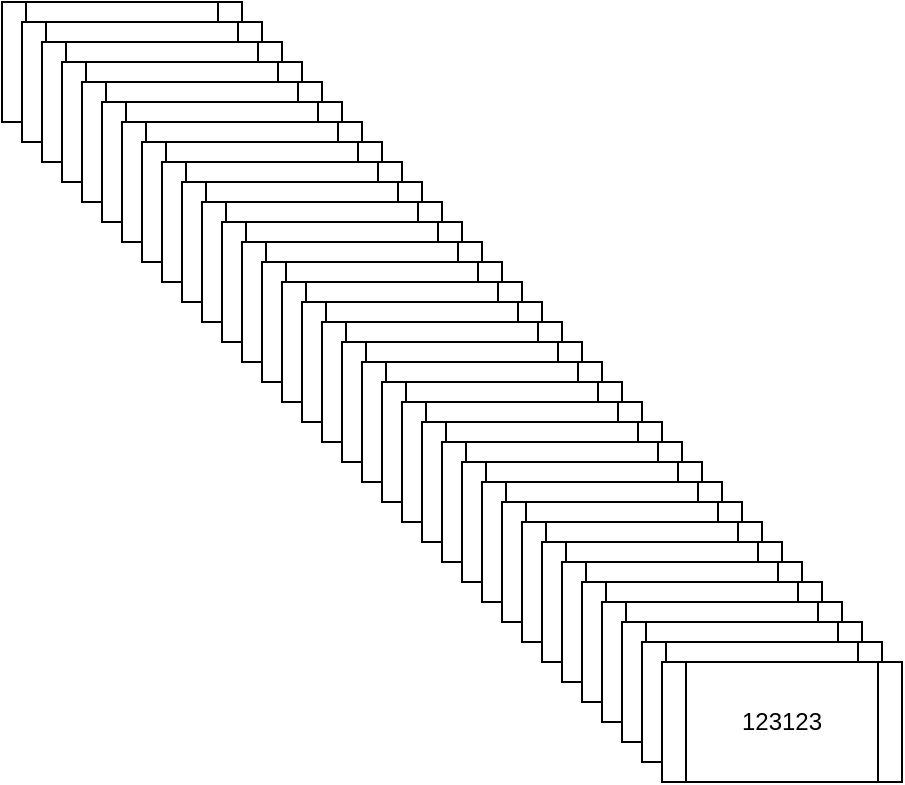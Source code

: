 <mxfile version="13.7.7" type="github">
  <diagram id="XvSPUDLUYNMZTPW0N-xw" name="Page-1">
    <mxGraphModel dx="1143" dy="661" grid="1" gridSize="10" guides="1" tooltips="1" connect="1" arrows="1" fold="1" page="1" pageScale="1" pageWidth="827" pageHeight="1169" math="0" shadow="0">
      <root>
        <mxCell id="0" />
        <mxCell id="1" parent="0" />
        <mxCell id="FBpaqkk6B_h8Nh0KUtV6-1" value="123123" style="shape=process;whiteSpace=wrap;html=1;backgroundOutline=1;" parent="1" vertex="1">
          <mxGeometry x="80" y="50" width="120" height="60" as="geometry" />
        </mxCell>
        <mxCell id="FBpaqkk6B_h8Nh0KUtV6-2" value="123123" style="shape=process;whiteSpace=wrap;html=1;backgroundOutline=1;" parent="1" vertex="1">
          <mxGeometry x="90" y="60" width="120" height="60" as="geometry" />
        </mxCell>
        <mxCell id="FBpaqkk6B_h8Nh0KUtV6-3" value="123123" style="shape=process;whiteSpace=wrap;html=1;backgroundOutline=1;" parent="1" vertex="1">
          <mxGeometry x="100" y="70" width="120" height="60" as="geometry" />
        </mxCell>
        <mxCell id="FBpaqkk6B_h8Nh0KUtV6-4" value="123123" style="shape=process;whiteSpace=wrap;html=1;backgroundOutline=1;" parent="1" vertex="1">
          <mxGeometry x="110" y="80" width="120" height="60" as="geometry" />
        </mxCell>
        <mxCell id="FBpaqkk6B_h8Nh0KUtV6-5" value="123123" style="shape=process;whiteSpace=wrap;html=1;backgroundOutline=1;" parent="1" vertex="1">
          <mxGeometry x="120" y="90" width="120" height="60" as="geometry" />
        </mxCell>
        <mxCell id="FBpaqkk6B_h8Nh0KUtV6-6" value="123123" style="shape=process;whiteSpace=wrap;html=1;backgroundOutline=1;" parent="1" vertex="1">
          <mxGeometry x="130" y="100" width="120" height="60" as="geometry" />
        </mxCell>
        <mxCell id="FBpaqkk6B_h8Nh0KUtV6-7" value="123123" style="shape=process;whiteSpace=wrap;html=1;backgroundOutline=1;" parent="1" vertex="1">
          <mxGeometry x="140" y="110" width="120" height="60" as="geometry" />
        </mxCell>
        <mxCell id="FBpaqkk6B_h8Nh0KUtV6-8" value="123123" style="shape=process;whiteSpace=wrap;html=1;backgroundOutline=1;" parent="1" vertex="1">
          <mxGeometry x="150" y="120" width="120" height="60" as="geometry" />
        </mxCell>
        <mxCell id="FBpaqkk6B_h8Nh0KUtV6-9" value="123123" style="shape=process;whiteSpace=wrap;html=1;backgroundOutline=1;" parent="1" vertex="1">
          <mxGeometry x="160" y="130" width="120" height="60" as="geometry" />
        </mxCell>
        <mxCell id="FBpaqkk6B_h8Nh0KUtV6-10" value="123123" style="shape=process;whiteSpace=wrap;html=1;backgroundOutline=1;" parent="1" vertex="1">
          <mxGeometry x="170" y="140" width="120" height="60" as="geometry" />
        </mxCell>
        <mxCell id="FBpaqkk6B_h8Nh0KUtV6-11" value="123123" style="shape=process;whiteSpace=wrap;html=1;backgroundOutline=1;" parent="1" vertex="1">
          <mxGeometry x="180" y="150" width="120" height="60" as="geometry" />
        </mxCell>
        <mxCell id="FBpaqkk6B_h8Nh0KUtV6-12" value="123123" style="shape=process;whiteSpace=wrap;html=1;backgroundOutline=1;" parent="1" vertex="1">
          <mxGeometry x="190" y="160" width="120" height="60" as="geometry" />
        </mxCell>
        <mxCell id="FBpaqkk6B_h8Nh0KUtV6-13" value="123123" style="shape=process;whiteSpace=wrap;html=1;backgroundOutline=1;" parent="1" vertex="1">
          <mxGeometry x="200" y="170" width="120" height="60" as="geometry" />
        </mxCell>
        <mxCell id="FBpaqkk6B_h8Nh0KUtV6-14" value="123123" style="shape=process;whiteSpace=wrap;html=1;backgroundOutline=1;" parent="1" vertex="1">
          <mxGeometry x="210" y="180" width="120" height="60" as="geometry" />
        </mxCell>
        <mxCell id="FBpaqkk6B_h8Nh0KUtV6-15" value="123123" style="shape=process;whiteSpace=wrap;html=1;backgroundOutline=1;" parent="1" vertex="1">
          <mxGeometry x="220" y="190" width="120" height="60" as="geometry" />
        </mxCell>
        <mxCell id="FBpaqkk6B_h8Nh0KUtV6-16" value="123123" style="shape=process;whiteSpace=wrap;html=1;backgroundOutline=1;" parent="1" vertex="1">
          <mxGeometry x="230" y="200" width="120" height="60" as="geometry" />
        </mxCell>
        <mxCell id="FBpaqkk6B_h8Nh0KUtV6-17" value="123123" style="shape=process;whiteSpace=wrap;html=1;backgroundOutline=1;" parent="1" vertex="1">
          <mxGeometry x="240" y="210" width="120" height="60" as="geometry" />
        </mxCell>
        <mxCell id="FBpaqkk6B_h8Nh0KUtV6-18" value="123123" style="shape=process;whiteSpace=wrap;html=1;backgroundOutline=1;" parent="1" vertex="1">
          <mxGeometry x="250" y="220" width="120" height="60" as="geometry" />
        </mxCell>
        <mxCell id="FBpaqkk6B_h8Nh0KUtV6-19" value="123123" style="shape=process;whiteSpace=wrap;html=1;backgroundOutline=1;" parent="1" vertex="1">
          <mxGeometry x="260" y="230" width="120" height="60" as="geometry" />
        </mxCell>
        <mxCell id="FBpaqkk6B_h8Nh0KUtV6-20" value="123123" style="shape=process;whiteSpace=wrap;html=1;backgroundOutline=1;" parent="1" vertex="1">
          <mxGeometry x="270" y="240" width="120" height="60" as="geometry" />
        </mxCell>
        <mxCell id="FBpaqkk6B_h8Nh0KUtV6-21" value="123123" style="shape=process;whiteSpace=wrap;html=1;backgroundOutline=1;" parent="1" vertex="1">
          <mxGeometry x="280" y="250" width="120" height="60" as="geometry" />
        </mxCell>
        <mxCell id="FBpaqkk6B_h8Nh0KUtV6-22" value="123123" style="shape=process;whiteSpace=wrap;html=1;backgroundOutline=1;" parent="1" vertex="1">
          <mxGeometry x="290" y="260" width="120" height="60" as="geometry" />
        </mxCell>
        <mxCell id="FBpaqkk6B_h8Nh0KUtV6-23" value="123123" style="shape=process;whiteSpace=wrap;html=1;backgroundOutline=1;" parent="1" vertex="1">
          <mxGeometry x="300" y="270" width="120" height="60" as="geometry" />
        </mxCell>
        <mxCell id="FBpaqkk6B_h8Nh0KUtV6-24" value="123123" style="shape=process;whiteSpace=wrap;html=1;backgroundOutline=1;" parent="1" vertex="1">
          <mxGeometry x="310" y="280" width="120" height="60" as="geometry" />
        </mxCell>
        <mxCell id="FBpaqkk6B_h8Nh0KUtV6-25" value="123123" style="shape=process;whiteSpace=wrap;html=1;backgroundOutline=1;" parent="1" vertex="1">
          <mxGeometry x="320" y="290" width="120" height="60" as="geometry" />
        </mxCell>
        <mxCell id="FBpaqkk6B_h8Nh0KUtV6-26" value="123123" style="shape=process;whiteSpace=wrap;html=1;backgroundOutline=1;" parent="1" vertex="1">
          <mxGeometry x="330" y="300" width="120" height="60" as="geometry" />
        </mxCell>
        <mxCell id="FBpaqkk6B_h8Nh0KUtV6-27" value="123123" style="shape=process;whiteSpace=wrap;html=1;backgroundOutline=1;" parent="1" vertex="1">
          <mxGeometry x="340" y="310" width="120" height="60" as="geometry" />
        </mxCell>
        <mxCell id="FBpaqkk6B_h8Nh0KUtV6-28" value="123123" style="shape=process;whiteSpace=wrap;html=1;backgroundOutline=1;" parent="1" vertex="1">
          <mxGeometry x="350" y="320" width="120" height="60" as="geometry" />
        </mxCell>
        <mxCell id="FBpaqkk6B_h8Nh0KUtV6-29" value="123123" style="shape=process;whiteSpace=wrap;html=1;backgroundOutline=1;" parent="1" vertex="1">
          <mxGeometry x="360" y="330" width="120" height="60" as="geometry" />
        </mxCell>
        <mxCell id="FBpaqkk6B_h8Nh0KUtV6-30" value="123123" style="shape=process;whiteSpace=wrap;html=1;backgroundOutline=1;" parent="1" vertex="1">
          <mxGeometry x="370" y="340" width="120" height="60" as="geometry" />
        </mxCell>
        <mxCell id="FBpaqkk6B_h8Nh0KUtV6-31" value="123123" style="shape=process;whiteSpace=wrap;html=1;backgroundOutline=1;" parent="1" vertex="1">
          <mxGeometry x="380" y="350" width="120" height="60" as="geometry" />
        </mxCell>
        <mxCell id="FBpaqkk6B_h8Nh0KUtV6-32" value="123123" style="shape=process;whiteSpace=wrap;html=1;backgroundOutline=1;" parent="1" vertex="1">
          <mxGeometry x="390" y="360" width="120" height="60" as="geometry" />
        </mxCell>
        <mxCell id="FBpaqkk6B_h8Nh0KUtV6-33" value="123123" style="shape=process;whiteSpace=wrap;html=1;backgroundOutline=1;" parent="1" vertex="1">
          <mxGeometry x="400" y="370" width="120" height="60" as="geometry" />
        </mxCell>
        <mxCell id="FBpaqkk6B_h8Nh0KUtV6-34" value="123123" style="shape=process;whiteSpace=wrap;html=1;backgroundOutline=1;" parent="1" vertex="1">
          <mxGeometry x="410" y="380" width="120" height="60" as="geometry" />
        </mxCell>
        <mxCell id="FBpaqkk6B_h8Nh0KUtV6-35" value="123123" style="shape=process;whiteSpace=wrap;html=1;backgroundOutline=1;" parent="1" vertex="1">
          <mxGeometry x="90" y="60" width="120" height="60" as="geometry" />
        </mxCell>
        <mxCell id="FBpaqkk6B_h8Nh0KUtV6-36" value="123123" style="shape=process;whiteSpace=wrap;html=1;backgroundOutline=1;" parent="1" vertex="1">
          <mxGeometry x="100" y="70" width="120" height="60" as="geometry" />
        </mxCell>
        <mxCell id="FBpaqkk6B_h8Nh0KUtV6-37" value="123123" style="shape=process;whiteSpace=wrap;html=1;backgroundOutline=1;" parent="1" vertex="1">
          <mxGeometry x="110" y="80" width="120" height="60" as="geometry" />
        </mxCell>
        <mxCell id="FBpaqkk6B_h8Nh0KUtV6-38" value="123123" style="shape=process;whiteSpace=wrap;html=1;backgroundOutline=1;" parent="1" vertex="1">
          <mxGeometry x="120" y="90" width="120" height="60" as="geometry" />
        </mxCell>
        <mxCell id="FBpaqkk6B_h8Nh0KUtV6-39" value="123123" style="shape=process;whiteSpace=wrap;html=1;backgroundOutline=1;" parent="1" vertex="1">
          <mxGeometry x="130" y="100" width="120" height="60" as="geometry" />
        </mxCell>
        <mxCell id="FBpaqkk6B_h8Nh0KUtV6-40" value="123123" style="shape=process;whiteSpace=wrap;html=1;backgroundOutline=1;" parent="1" vertex="1">
          <mxGeometry x="140" y="110" width="120" height="60" as="geometry" />
        </mxCell>
        <mxCell id="FBpaqkk6B_h8Nh0KUtV6-41" value="123123" style="shape=process;whiteSpace=wrap;html=1;backgroundOutline=1;" parent="1" vertex="1">
          <mxGeometry x="150" y="120" width="120" height="60" as="geometry" />
        </mxCell>
        <mxCell id="FBpaqkk6B_h8Nh0KUtV6-42" value="123123" style="shape=process;whiteSpace=wrap;html=1;backgroundOutline=1;" parent="1" vertex="1">
          <mxGeometry x="160" y="130" width="120" height="60" as="geometry" />
        </mxCell>
        <mxCell id="FBpaqkk6B_h8Nh0KUtV6-43" value="123123" style="shape=process;whiteSpace=wrap;html=1;backgroundOutline=1;" parent="1" vertex="1">
          <mxGeometry x="170" y="140" width="120" height="60" as="geometry" />
        </mxCell>
        <mxCell id="FBpaqkk6B_h8Nh0KUtV6-44" value="123123" style="shape=process;whiteSpace=wrap;html=1;backgroundOutline=1;" parent="1" vertex="1">
          <mxGeometry x="180" y="150" width="120" height="60" as="geometry" />
        </mxCell>
        <mxCell id="FBpaqkk6B_h8Nh0KUtV6-45" value="123123" style="shape=process;whiteSpace=wrap;html=1;backgroundOutline=1;" parent="1" vertex="1">
          <mxGeometry x="190" y="160" width="120" height="60" as="geometry" />
        </mxCell>
        <mxCell id="FBpaqkk6B_h8Nh0KUtV6-46" value="123123" style="shape=process;whiteSpace=wrap;html=1;backgroundOutline=1;" parent="1" vertex="1">
          <mxGeometry x="200" y="170" width="120" height="60" as="geometry" />
        </mxCell>
        <mxCell id="FBpaqkk6B_h8Nh0KUtV6-47" value="123123" style="shape=process;whiteSpace=wrap;html=1;backgroundOutline=1;" parent="1" vertex="1">
          <mxGeometry x="210" y="180" width="120" height="60" as="geometry" />
        </mxCell>
        <mxCell id="FBpaqkk6B_h8Nh0KUtV6-48" value="123123" style="shape=process;whiteSpace=wrap;html=1;backgroundOutline=1;" parent="1" vertex="1">
          <mxGeometry x="220" y="190" width="120" height="60" as="geometry" />
        </mxCell>
        <mxCell id="FBpaqkk6B_h8Nh0KUtV6-49" value="123123" style="shape=process;whiteSpace=wrap;html=1;backgroundOutline=1;" parent="1" vertex="1">
          <mxGeometry x="230" y="200" width="120" height="60" as="geometry" />
        </mxCell>
        <mxCell id="FBpaqkk6B_h8Nh0KUtV6-50" value="123123" style="shape=process;whiteSpace=wrap;html=1;backgroundOutline=1;" parent="1" vertex="1">
          <mxGeometry x="240" y="210" width="120" height="60" as="geometry" />
        </mxCell>
        <mxCell id="FBpaqkk6B_h8Nh0KUtV6-51" value="123123" style="shape=process;whiteSpace=wrap;html=1;backgroundOutline=1;" parent="1" vertex="1">
          <mxGeometry x="250" y="220" width="120" height="60" as="geometry" />
        </mxCell>
        <mxCell id="FBpaqkk6B_h8Nh0KUtV6-52" value="123123" style="shape=process;whiteSpace=wrap;html=1;backgroundOutline=1;" parent="1" vertex="1">
          <mxGeometry x="260" y="230" width="120" height="60" as="geometry" />
        </mxCell>
        <mxCell id="FBpaqkk6B_h8Nh0KUtV6-53" value="123123" style="shape=process;whiteSpace=wrap;html=1;backgroundOutline=1;" parent="1" vertex="1">
          <mxGeometry x="270" y="240" width="120" height="60" as="geometry" />
        </mxCell>
        <mxCell id="FBpaqkk6B_h8Nh0KUtV6-54" value="123123" style="shape=process;whiteSpace=wrap;html=1;backgroundOutline=1;" parent="1" vertex="1">
          <mxGeometry x="280" y="250" width="120" height="60" as="geometry" />
        </mxCell>
        <mxCell id="FBpaqkk6B_h8Nh0KUtV6-55" value="123123" style="shape=process;whiteSpace=wrap;html=1;backgroundOutline=1;" parent="1" vertex="1">
          <mxGeometry x="290" y="260" width="120" height="60" as="geometry" />
        </mxCell>
        <mxCell id="FBpaqkk6B_h8Nh0KUtV6-56" value="123123" style="shape=process;whiteSpace=wrap;html=1;backgroundOutline=1;" parent="1" vertex="1">
          <mxGeometry x="300" y="270" width="120" height="60" as="geometry" />
        </mxCell>
        <mxCell id="FBpaqkk6B_h8Nh0KUtV6-57" value="123123" style="shape=process;whiteSpace=wrap;html=1;backgroundOutline=1;" parent="1" vertex="1">
          <mxGeometry x="310" y="280" width="120" height="60" as="geometry" />
        </mxCell>
        <mxCell id="FBpaqkk6B_h8Nh0KUtV6-58" value="123123" style="shape=process;whiteSpace=wrap;html=1;backgroundOutline=1;" parent="1" vertex="1">
          <mxGeometry x="320" y="290" width="120" height="60" as="geometry" />
        </mxCell>
        <mxCell id="FBpaqkk6B_h8Nh0KUtV6-59" value="123123" style="shape=process;whiteSpace=wrap;html=1;backgroundOutline=1;" parent="1" vertex="1">
          <mxGeometry x="330" y="300" width="120" height="60" as="geometry" />
        </mxCell>
        <mxCell id="FBpaqkk6B_h8Nh0KUtV6-60" value="123123" style="shape=process;whiteSpace=wrap;html=1;backgroundOutline=1;" parent="1" vertex="1">
          <mxGeometry x="340" y="310" width="120" height="60" as="geometry" />
        </mxCell>
        <mxCell id="FBpaqkk6B_h8Nh0KUtV6-61" value="123123" style="shape=process;whiteSpace=wrap;html=1;backgroundOutline=1;" parent="1" vertex="1">
          <mxGeometry x="350" y="320" width="120" height="60" as="geometry" />
        </mxCell>
        <mxCell id="FBpaqkk6B_h8Nh0KUtV6-62" value="123123" style="shape=process;whiteSpace=wrap;html=1;backgroundOutline=1;" parent="1" vertex="1">
          <mxGeometry x="360" y="330" width="120" height="60" as="geometry" />
        </mxCell>
        <mxCell id="FBpaqkk6B_h8Nh0KUtV6-63" value="123123" style="shape=process;whiteSpace=wrap;html=1;backgroundOutline=1;" parent="1" vertex="1">
          <mxGeometry x="370" y="340" width="120" height="60" as="geometry" />
        </mxCell>
        <mxCell id="FBpaqkk6B_h8Nh0KUtV6-64" value="123123" style="shape=process;whiteSpace=wrap;html=1;backgroundOutline=1;" parent="1" vertex="1">
          <mxGeometry x="380" y="350" width="120" height="60" as="geometry" />
        </mxCell>
        <mxCell id="FBpaqkk6B_h8Nh0KUtV6-65" value="123123" style="shape=process;whiteSpace=wrap;html=1;backgroundOutline=1;" parent="1" vertex="1">
          <mxGeometry x="390" y="360" width="120" height="60" as="geometry" />
        </mxCell>
        <mxCell id="FBpaqkk6B_h8Nh0KUtV6-66" value="123123" style="shape=process;whiteSpace=wrap;html=1;backgroundOutline=1;" parent="1" vertex="1">
          <mxGeometry x="400" y="370" width="120" height="60" as="geometry" />
        </mxCell>
        <mxCell id="FBpaqkk6B_h8Nh0KUtV6-67" value="123123" style="shape=process;whiteSpace=wrap;html=1;backgroundOutline=1;" parent="1" vertex="1">
          <mxGeometry x="410" y="380" width="120" height="60" as="geometry" />
        </mxCell>
      </root>
    </mxGraphModel>
  </diagram>
</mxfile>
